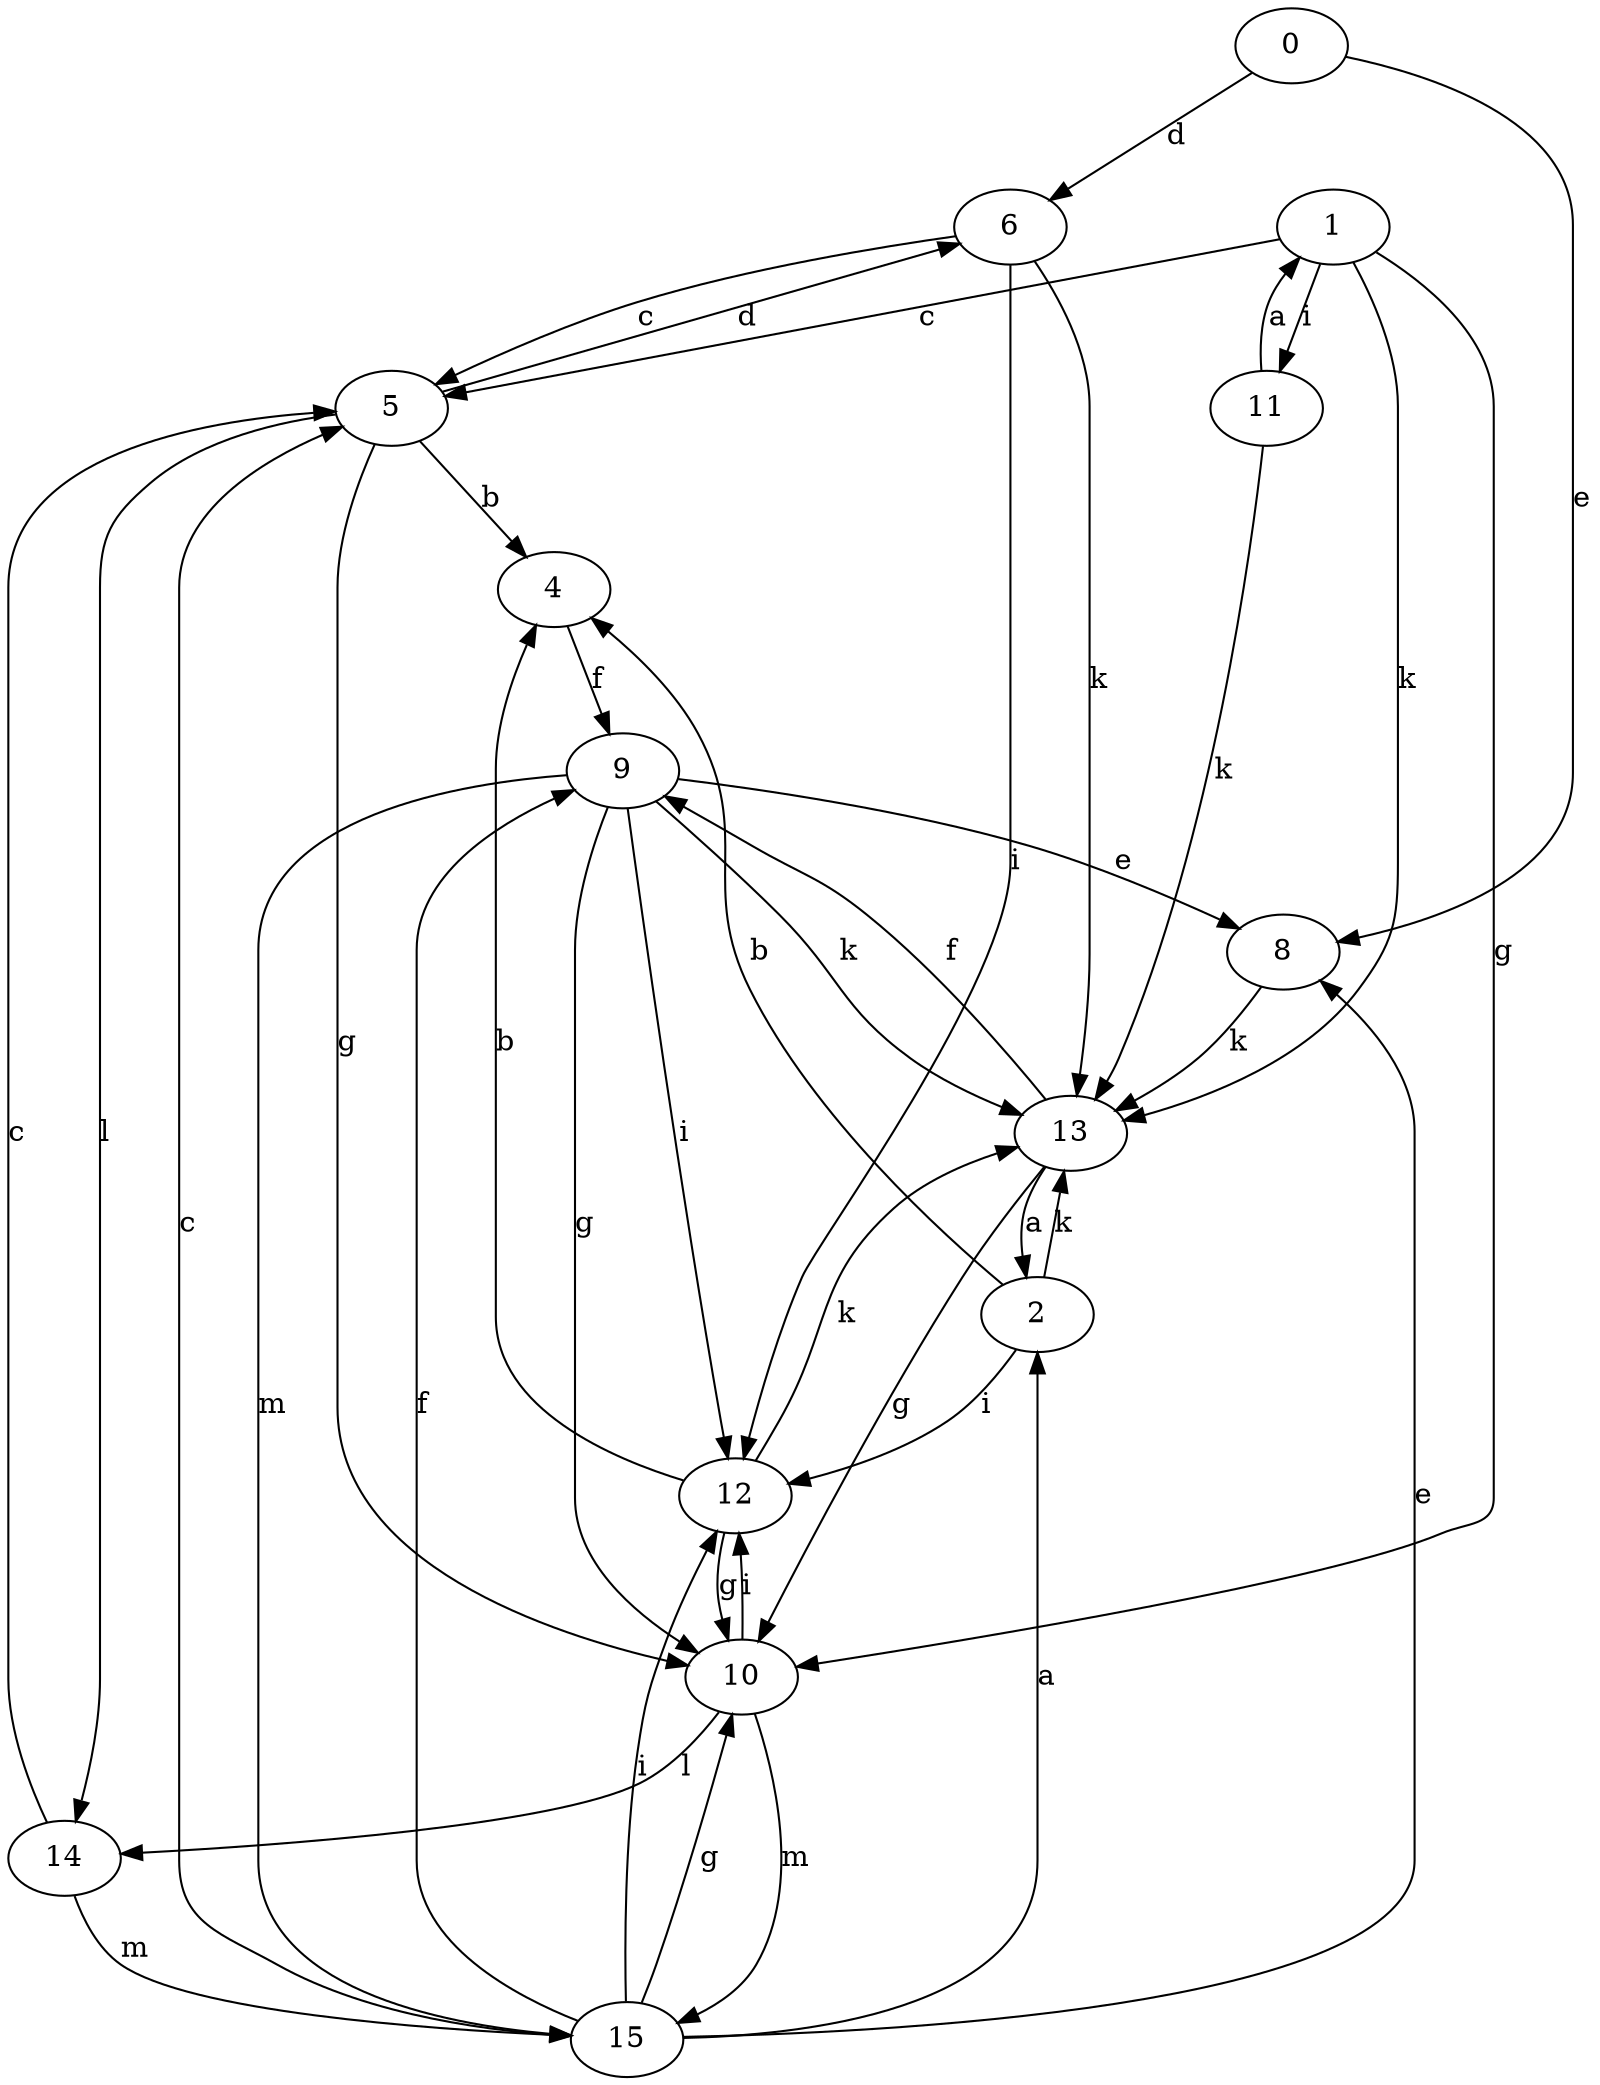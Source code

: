 strict digraph  {
0;
1;
2;
4;
5;
6;
8;
9;
10;
11;
12;
13;
14;
15;
0 -> 6  [label=d];
0 -> 8  [label=e];
1 -> 5  [label=c];
1 -> 10  [label=g];
1 -> 11  [label=i];
1 -> 13  [label=k];
2 -> 4  [label=b];
2 -> 12  [label=i];
2 -> 13  [label=k];
4 -> 9  [label=f];
5 -> 4  [label=b];
5 -> 6  [label=d];
5 -> 10  [label=g];
5 -> 14  [label=l];
6 -> 5  [label=c];
6 -> 12  [label=i];
6 -> 13  [label=k];
8 -> 13  [label=k];
9 -> 8  [label=e];
9 -> 10  [label=g];
9 -> 12  [label=i];
9 -> 13  [label=k];
9 -> 15  [label=m];
10 -> 12  [label=i];
10 -> 14  [label=l];
10 -> 15  [label=m];
11 -> 1  [label=a];
11 -> 13  [label=k];
12 -> 4  [label=b];
12 -> 10  [label=g];
12 -> 13  [label=k];
13 -> 2  [label=a];
13 -> 9  [label=f];
13 -> 10  [label=g];
14 -> 5  [label=c];
14 -> 15  [label=m];
15 -> 2  [label=a];
15 -> 5  [label=c];
15 -> 8  [label=e];
15 -> 9  [label=f];
15 -> 10  [label=g];
15 -> 12  [label=i];
}
